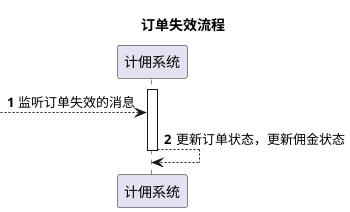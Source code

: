 @startuml
autonumber

title 订单失效流程

activate 计佣系统

[--> 计佣系统: 监听订单失效的消息

计佣系统-->计佣系统:更新订单状态，更新佣金状态

deactivate 计佣系统


@enduml